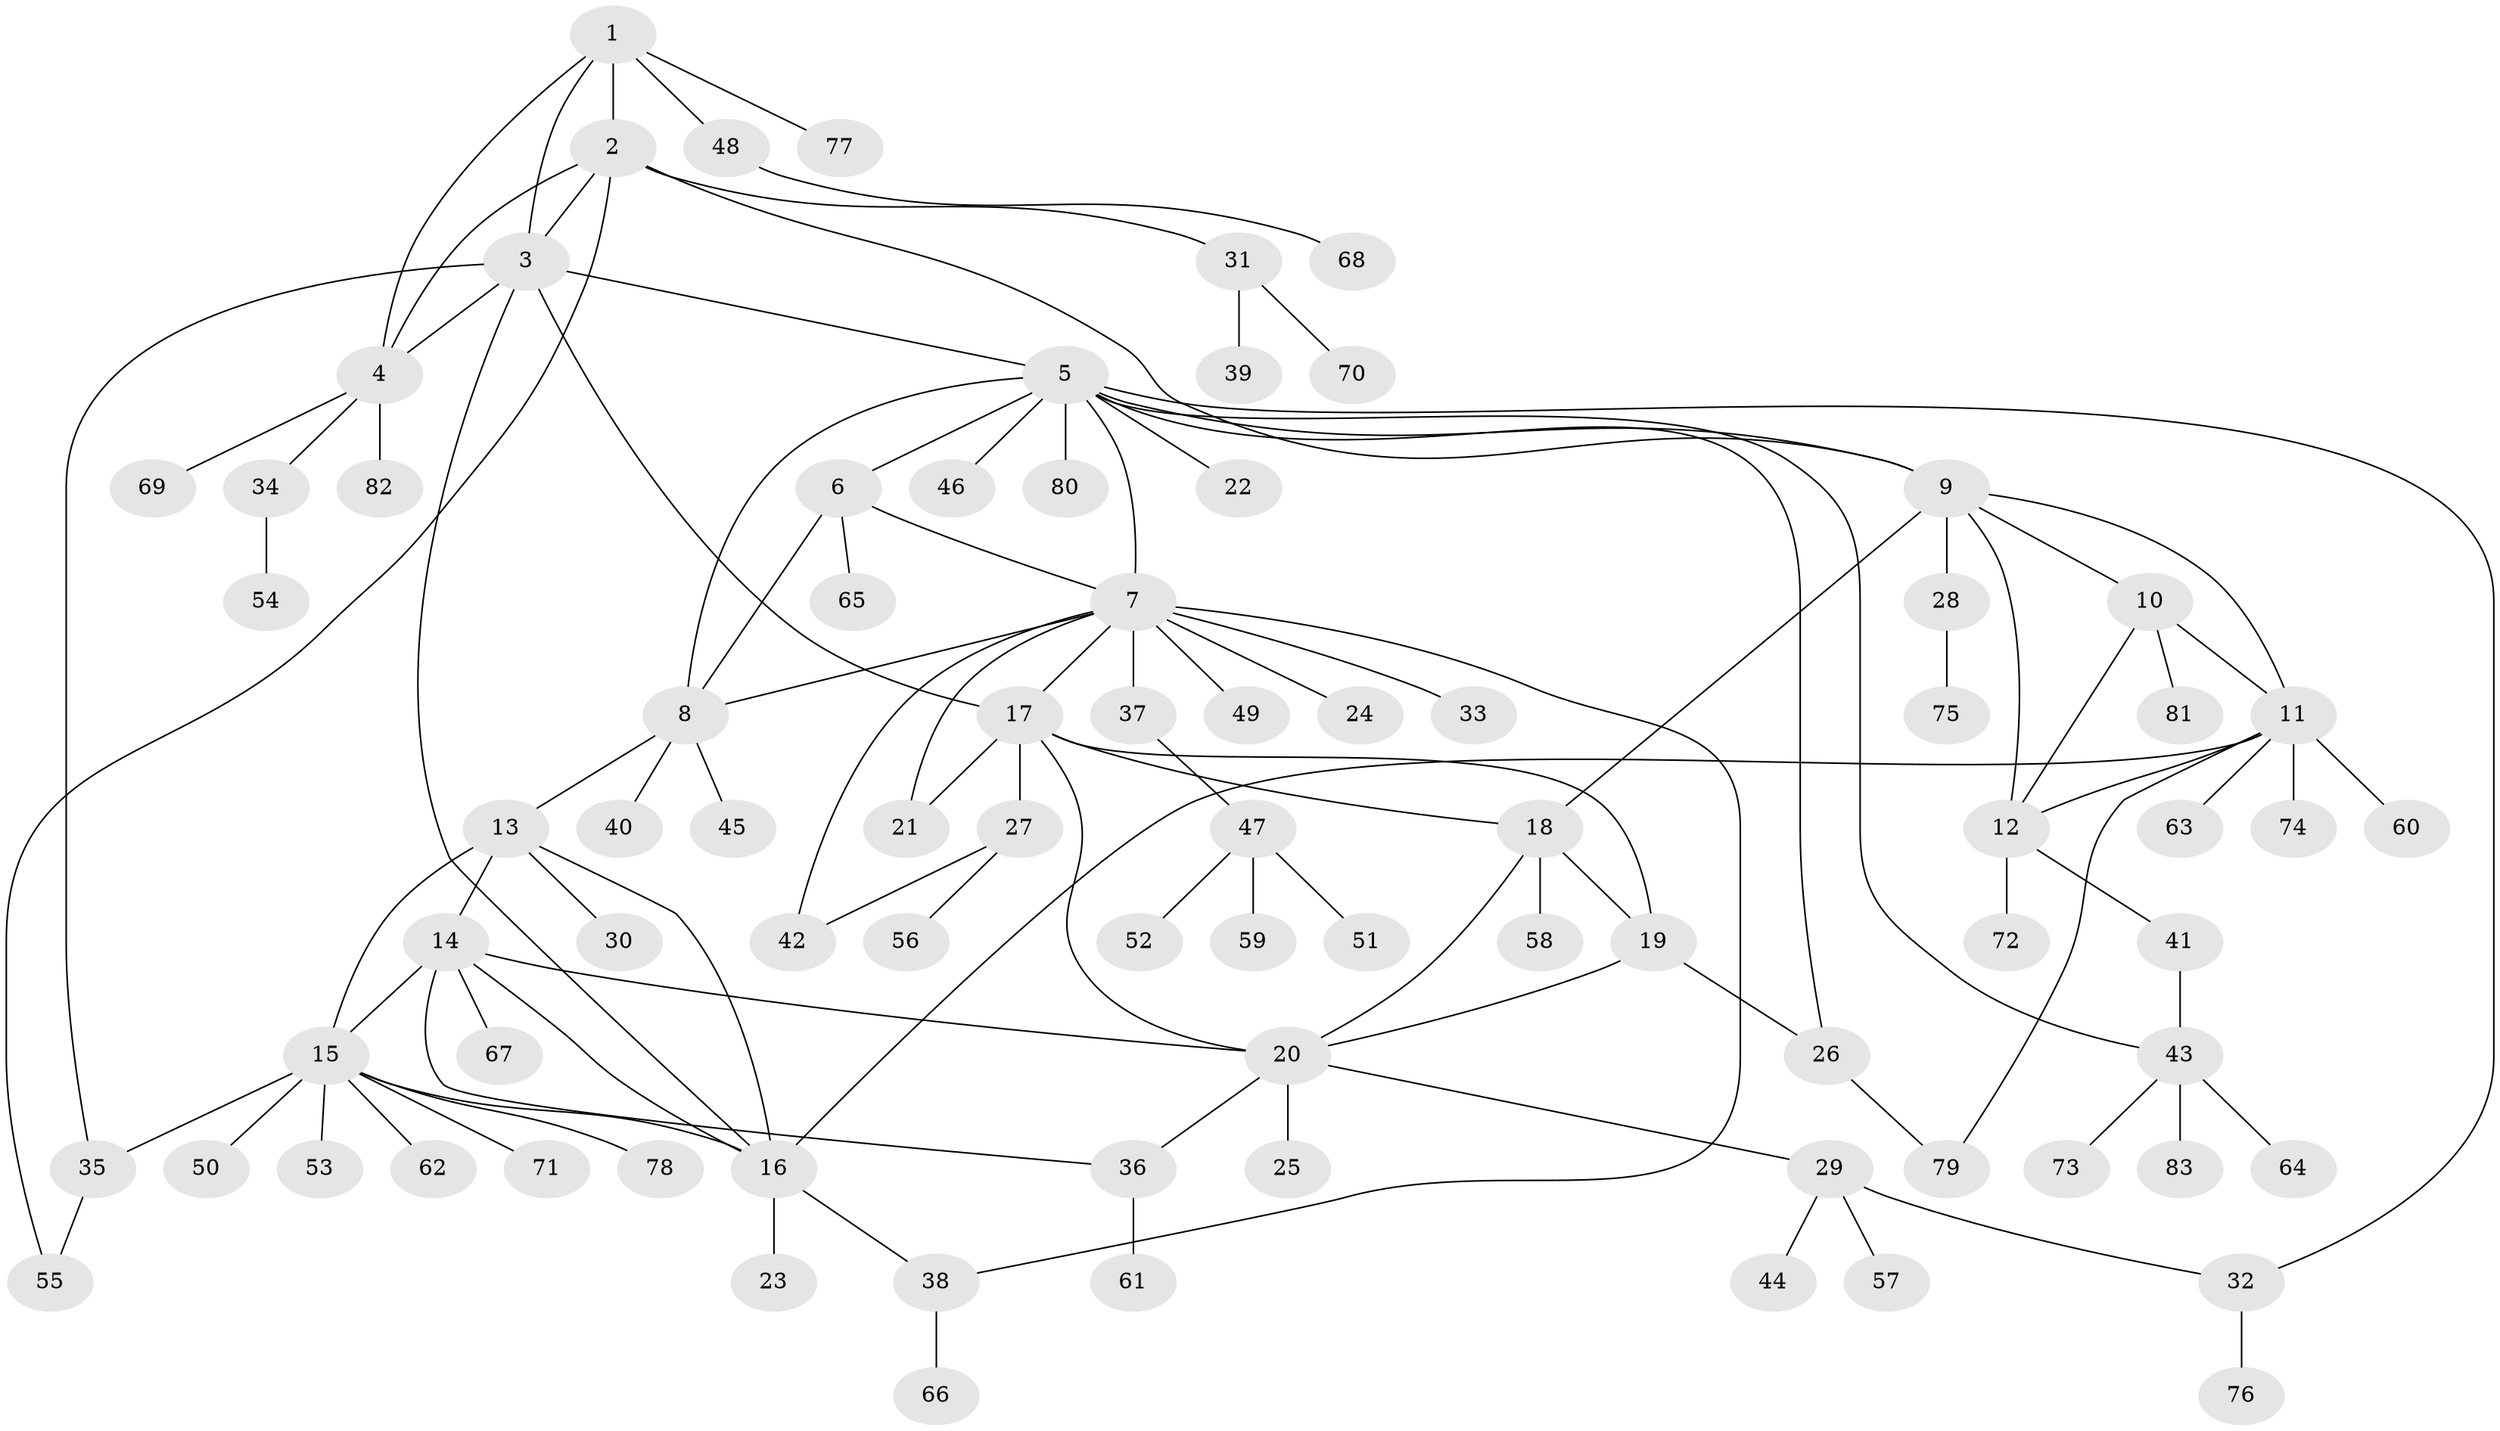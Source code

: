 // Generated by graph-tools (version 1.1) at 2025/54/03/09/25 04:54:07]
// undirected, 83 vertices, 113 edges
graph export_dot {
graph [start="1"]
  node [color=gray90,style=filled];
  1;
  2;
  3;
  4;
  5;
  6;
  7;
  8;
  9;
  10;
  11;
  12;
  13;
  14;
  15;
  16;
  17;
  18;
  19;
  20;
  21;
  22;
  23;
  24;
  25;
  26;
  27;
  28;
  29;
  30;
  31;
  32;
  33;
  34;
  35;
  36;
  37;
  38;
  39;
  40;
  41;
  42;
  43;
  44;
  45;
  46;
  47;
  48;
  49;
  50;
  51;
  52;
  53;
  54;
  55;
  56;
  57;
  58;
  59;
  60;
  61;
  62;
  63;
  64;
  65;
  66;
  67;
  68;
  69;
  70;
  71;
  72;
  73;
  74;
  75;
  76;
  77;
  78;
  79;
  80;
  81;
  82;
  83;
  1 -- 2;
  1 -- 3;
  1 -- 4;
  1 -- 48;
  1 -- 77;
  2 -- 3;
  2 -- 4;
  2 -- 9;
  2 -- 31;
  2 -- 55;
  3 -- 4;
  3 -- 5;
  3 -- 16;
  3 -- 17;
  3 -- 35;
  4 -- 34;
  4 -- 69;
  4 -- 82;
  5 -- 6;
  5 -- 7;
  5 -- 8;
  5 -- 9;
  5 -- 22;
  5 -- 26;
  5 -- 32;
  5 -- 43;
  5 -- 46;
  5 -- 80;
  6 -- 7;
  6 -- 8;
  6 -- 65;
  7 -- 8;
  7 -- 17;
  7 -- 21;
  7 -- 24;
  7 -- 33;
  7 -- 37;
  7 -- 38;
  7 -- 42;
  7 -- 49;
  8 -- 13;
  8 -- 40;
  8 -- 45;
  9 -- 10;
  9 -- 11;
  9 -- 12;
  9 -- 18;
  9 -- 28;
  10 -- 11;
  10 -- 12;
  10 -- 81;
  11 -- 12;
  11 -- 16;
  11 -- 60;
  11 -- 63;
  11 -- 74;
  11 -- 79;
  12 -- 41;
  12 -- 72;
  13 -- 14;
  13 -- 15;
  13 -- 16;
  13 -- 30;
  14 -- 15;
  14 -- 16;
  14 -- 20;
  14 -- 36;
  14 -- 67;
  15 -- 16;
  15 -- 35;
  15 -- 50;
  15 -- 53;
  15 -- 62;
  15 -- 71;
  15 -- 78;
  16 -- 23;
  16 -- 38;
  17 -- 18;
  17 -- 19;
  17 -- 20;
  17 -- 21;
  17 -- 27;
  18 -- 19;
  18 -- 20;
  18 -- 58;
  19 -- 20;
  19 -- 26;
  20 -- 25;
  20 -- 29;
  20 -- 36;
  26 -- 79;
  27 -- 42;
  27 -- 56;
  28 -- 75;
  29 -- 32;
  29 -- 44;
  29 -- 57;
  31 -- 39;
  31 -- 70;
  32 -- 76;
  34 -- 54;
  35 -- 55;
  36 -- 61;
  37 -- 47;
  38 -- 66;
  41 -- 43;
  43 -- 64;
  43 -- 73;
  43 -- 83;
  47 -- 51;
  47 -- 52;
  47 -- 59;
  48 -- 68;
}
